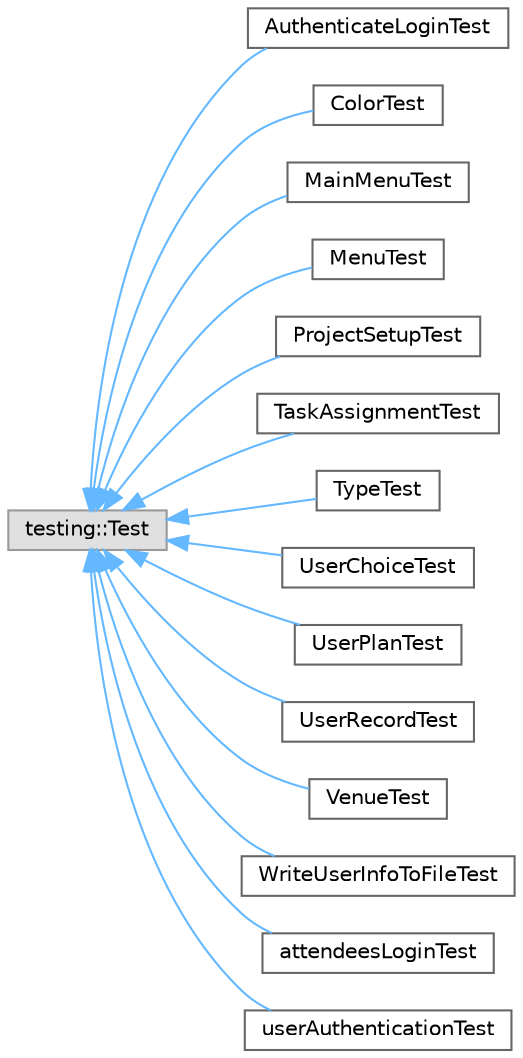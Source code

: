 digraph "Graphical Class Hierarchy"
{
 // INTERACTIVE_SVG=YES
 // LATEX_PDF_SIZE
  bgcolor="transparent";
  edge [fontname=Helvetica,fontsize=10,labelfontname=Helvetica,labelfontsize=10];
  node [fontname=Helvetica,fontsize=10,shape=box,height=0.2,width=0.4];
  rankdir="LR";
  Node0 [id="Node000000",label="testing::Test",height=0.2,width=0.4,color="grey60", fillcolor="#E0E0E0", style="filled",tooltip=" "];
  Node0 -> Node1 [id="edge1_Node000000_Node000001",dir="back",color="steelblue1",style="solid",tooltip=" "];
  Node1 [id="Node000001",label="AuthenticateLoginTest",height=0.2,width=0.4,color="grey40", fillcolor="white", style="filled",URL="$class_authenticate_login_test.html",tooltip=" "];
  Node0 -> Node2 [id="edge2_Node000000_Node000002",dir="back",color="steelblue1",style="solid",tooltip=" "];
  Node2 [id="Node000002",label="ColorTest",height=0.2,width=0.4,color="grey40", fillcolor="white", style="filled",URL="$class_color_test.html",tooltip=" "];
  Node0 -> Node3 [id="edge3_Node000000_Node000003",dir="back",color="steelblue1",style="solid",tooltip=" "];
  Node3 [id="Node000003",label="MainMenuTest",height=0.2,width=0.4,color="grey40", fillcolor="white", style="filled",URL="$class_main_menu_test.html",tooltip=" "];
  Node0 -> Node4 [id="edge4_Node000000_Node000004",dir="back",color="steelblue1",style="solid",tooltip=" "];
  Node4 [id="Node000004",label="MenuTest",height=0.2,width=0.4,color="grey40", fillcolor="white", style="filled",URL="$class_menu_test.html",tooltip=" "];
  Node0 -> Node5 [id="edge5_Node000000_Node000005",dir="back",color="steelblue1",style="solid",tooltip=" "];
  Node5 [id="Node000005",label="ProjectSetupTest",height=0.2,width=0.4,color="grey40", fillcolor="white", style="filled",URL="$class_project_setup_test.html",tooltip=" "];
  Node0 -> Node6 [id="edge6_Node000000_Node000006",dir="back",color="steelblue1",style="solid",tooltip=" "];
  Node6 [id="Node000006",label="TaskAssignmentTest",height=0.2,width=0.4,color="grey40", fillcolor="white", style="filled",URL="$class_task_assignment_test.html",tooltip=" "];
  Node0 -> Node7 [id="edge7_Node000000_Node000007",dir="back",color="steelblue1",style="solid",tooltip=" "];
  Node7 [id="Node000007",label="TypeTest",height=0.2,width=0.4,color="grey40", fillcolor="white", style="filled",URL="$class_type_test.html",tooltip=" "];
  Node0 -> Node8 [id="edge8_Node000000_Node000008",dir="back",color="steelblue1",style="solid",tooltip=" "];
  Node8 [id="Node000008",label="UserChoiceTest",height=0.2,width=0.4,color="grey40", fillcolor="white", style="filled",URL="$class_user_choice_test.html",tooltip=" "];
  Node0 -> Node9 [id="edge9_Node000000_Node000009",dir="back",color="steelblue1",style="solid",tooltip=" "];
  Node9 [id="Node000009",label="UserPlanTest",height=0.2,width=0.4,color="grey40", fillcolor="white", style="filled",URL="$class_user_plan_test.html",tooltip=" "];
  Node0 -> Node10 [id="edge10_Node000000_Node000010",dir="back",color="steelblue1",style="solid",tooltip=" "];
  Node10 [id="Node000010",label="UserRecordTest",height=0.2,width=0.4,color="grey40", fillcolor="white", style="filled",URL="$class_user_record_test.html",tooltip=" "];
  Node0 -> Node11 [id="edge11_Node000000_Node000011",dir="back",color="steelblue1",style="solid",tooltip=" "];
  Node11 [id="Node000011",label="VenueTest",height=0.2,width=0.4,color="grey40", fillcolor="white", style="filled",URL="$class_venue_test.html",tooltip=" "];
  Node0 -> Node12 [id="edge12_Node000000_Node000012",dir="back",color="steelblue1",style="solid",tooltip=" "];
  Node12 [id="Node000012",label="WriteUserInfoToFileTest",height=0.2,width=0.4,color="grey40", fillcolor="white", style="filled",URL="$class_write_user_info_to_file_test.html",tooltip=" "];
  Node0 -> Node13 [id="edge13_Node000000_Node000013",dir="back",color="steelblue1",style="solid",tooltip=" "];
  Node13 [id="Node000013",label="attendeesLoginTest",height=0.2,width=0.4,color="grey40", fillcolor="white", style="filled",URL="$classattendees_login_test.html",tooltip=" "];
  Node0 -> Node14 [id="edge14_Node000000_Node000014",dir="back",color="steelblue1",style="solid",tooltip=" "];
  Node14 [id="Node000014",label="userAuthenticationTest",height=0.2,width=0.4,color="grey40", fillcolor="white", style="filled",URL="$classuser_authentication_test.html",tooltip=" "];
}
